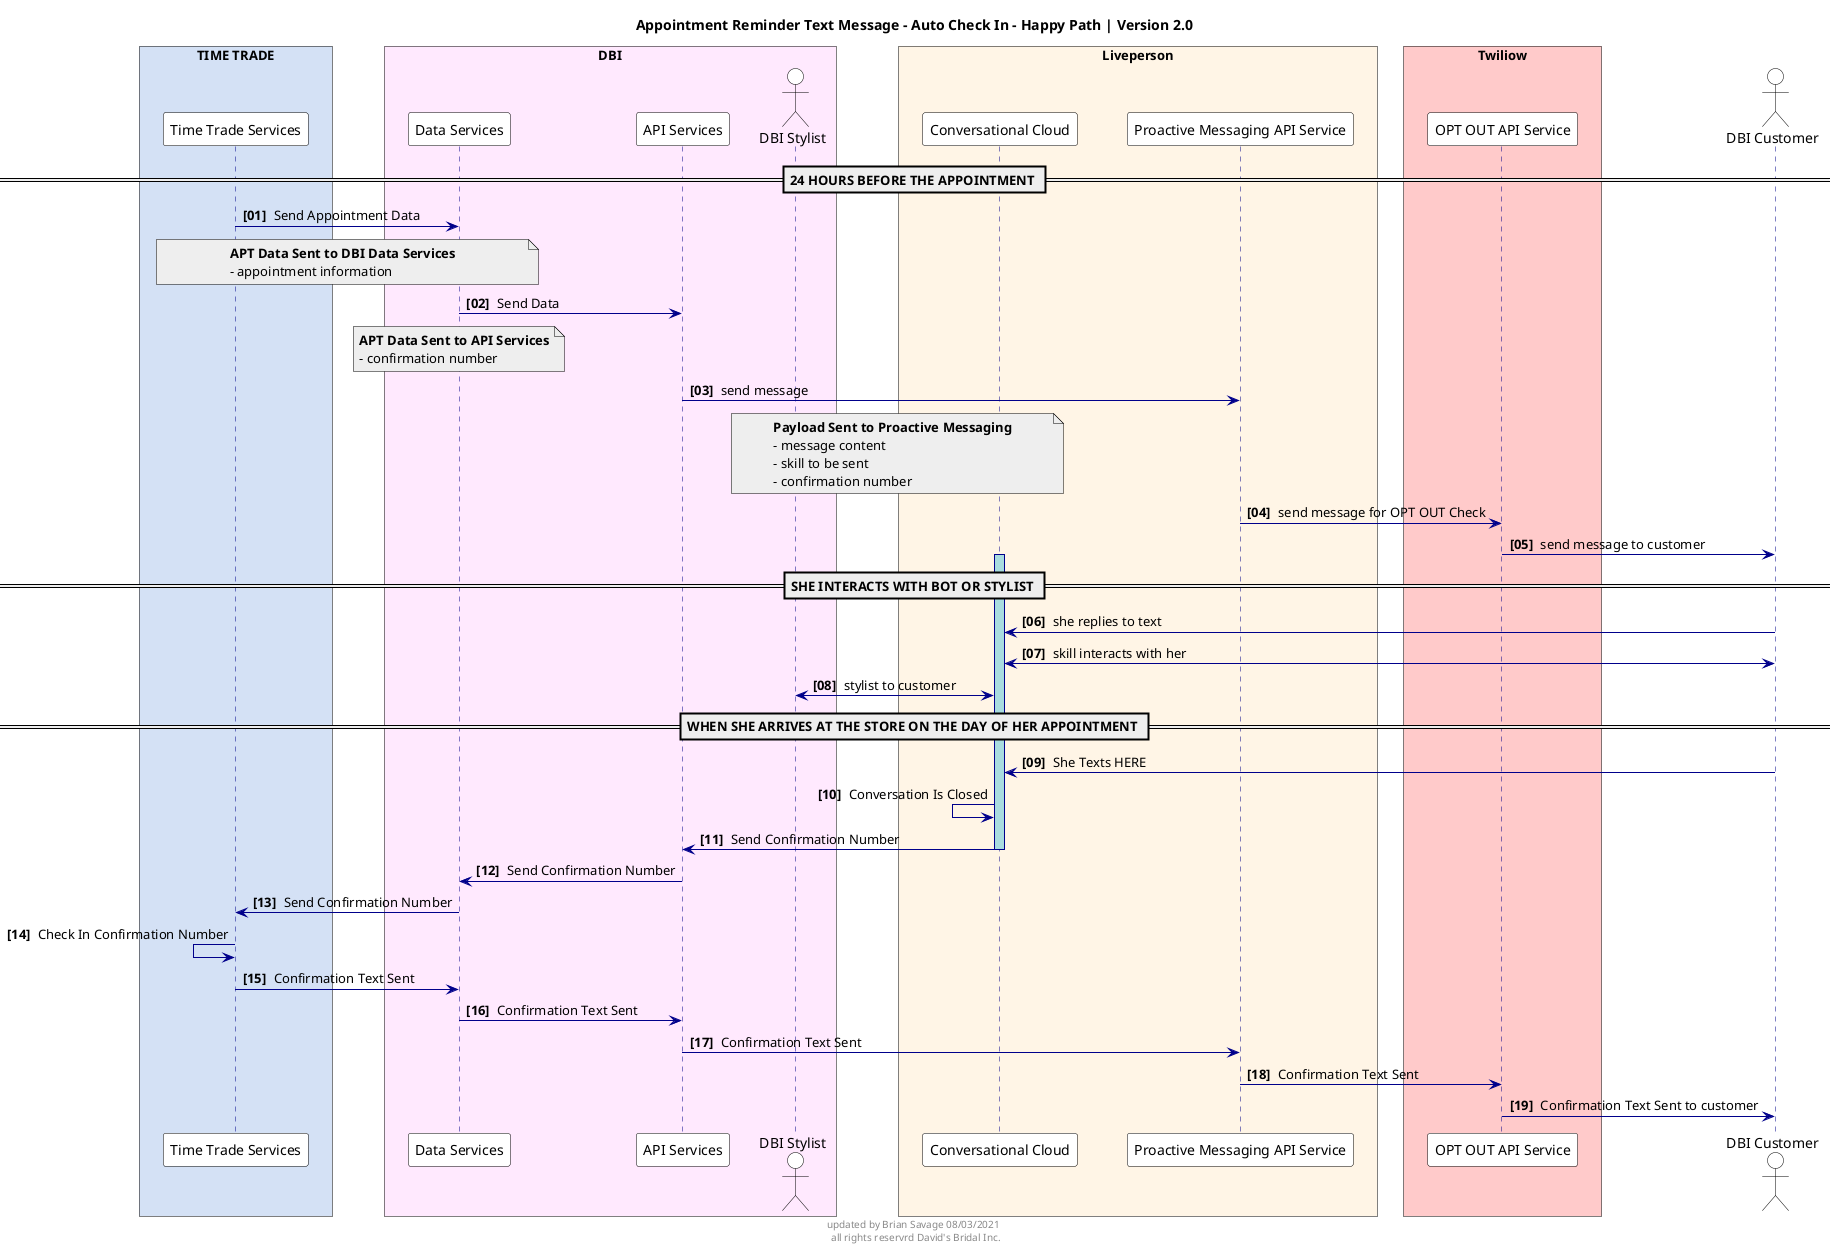 @startuml

skinparam sequenceBoxBorderColor #black
skinparam NoteBorderColor #black

skinparam sequence {
    ArrowColor DarkBlue
    ActorBackgroundColor White
    ActorBorderColor black
    LifeLineBorderColor DarkBlue
    LifeLineBackgroundColor #A9DCDF
    BoxPadding 20
    ParticipantPadding 20
    ParticipantBorderColor Black
    ParticipantBackgroundColor White
}

autonumber "<b>[00] "
footer updated by Brian Savage 08/03/2021 \n all rights reservrd David's Bridal Inc.

title Appointment Reminder Text Message - Auto Check In - Happy Path | Version 2.0

box "TIME TRADE" #D4E1F5
participant "Time Trade Services" as TT_DATA
end box

box "DBI" #FFE9FE
participant "Data Services" as DBI_DATA
participant "API Services" as DBI_API
actor "DBI Stylist" as DBI_STY
end box

box "Liveperson" #FFF5E6
participant "Conversational Cloud" as LPCC
participant "Proactive Messaging API Service" as LPPM
end box

box "Twiliow" #FFCACA
participant "OPT OUT API Service" as TWAS
end box

actor "DBI Customer" as DBI_CUS
== 24 HOURS BEFORE THE APPOINTMENT ==

TT_DATA -> DBI_DATA : Send Appointment Data
note over TT_DATA,DBI_DATA #EEE
<b>APT Data Sent to DBI Data Services
- appointment information
end note

DBI_DATA -> DBI_API : Send Data
note over DBI_DATA #EEE
<b>APT Data Sent to API Services
- confirmation number
end note

DBI_API -> LPPM : send message
note over DBI_STY, LPCC #EEE
<b>Payload Sent to Proactive Messaging
- message content
- skill to be sent
- confirmation number
end note

LPPM -> TWAS : send message for OPT OUT Check
TWAS -> DBI_CUS : send message to customer

== SHE INTERACTS WITH BOT OR STYLIST ==

activate LPCC
LPCC <- DBI_CUS : she replies to text
LPCC <-> DBI_CUS : skill interacts with her
DBI_STY <-> LPCC : stylist to customer




== WHEN SHE ARRIVES AT THE STORE ON THE DAY OF HER APPOINTMENT ==

LPCC <- DBI_CUS : She Texts HERE
LPCC <- LPCC : Conversation Is Closed

DBI_API <- LPCC : Send Confirmation Number
deactivate LPCC
DBI_DATA <- DBI_API : Send Confirmation Number

TT_DATA <- DBI_DATA : Send Confirmation Number

TT_DATA <- TT_DATA : Check In Confirmation Number

TT_DATA -> DBI_DATA : Confirmation Text Sent

DBI_DATA -> DBI_API : Confirmation Text Sent

DBI_API -> LPPM : Confirmation Text Sent

LPPM -> TWAS : Confirmation Text Sent

TWAS -> DBI_CUS : Confirmation Text Sent to customer

@enduml